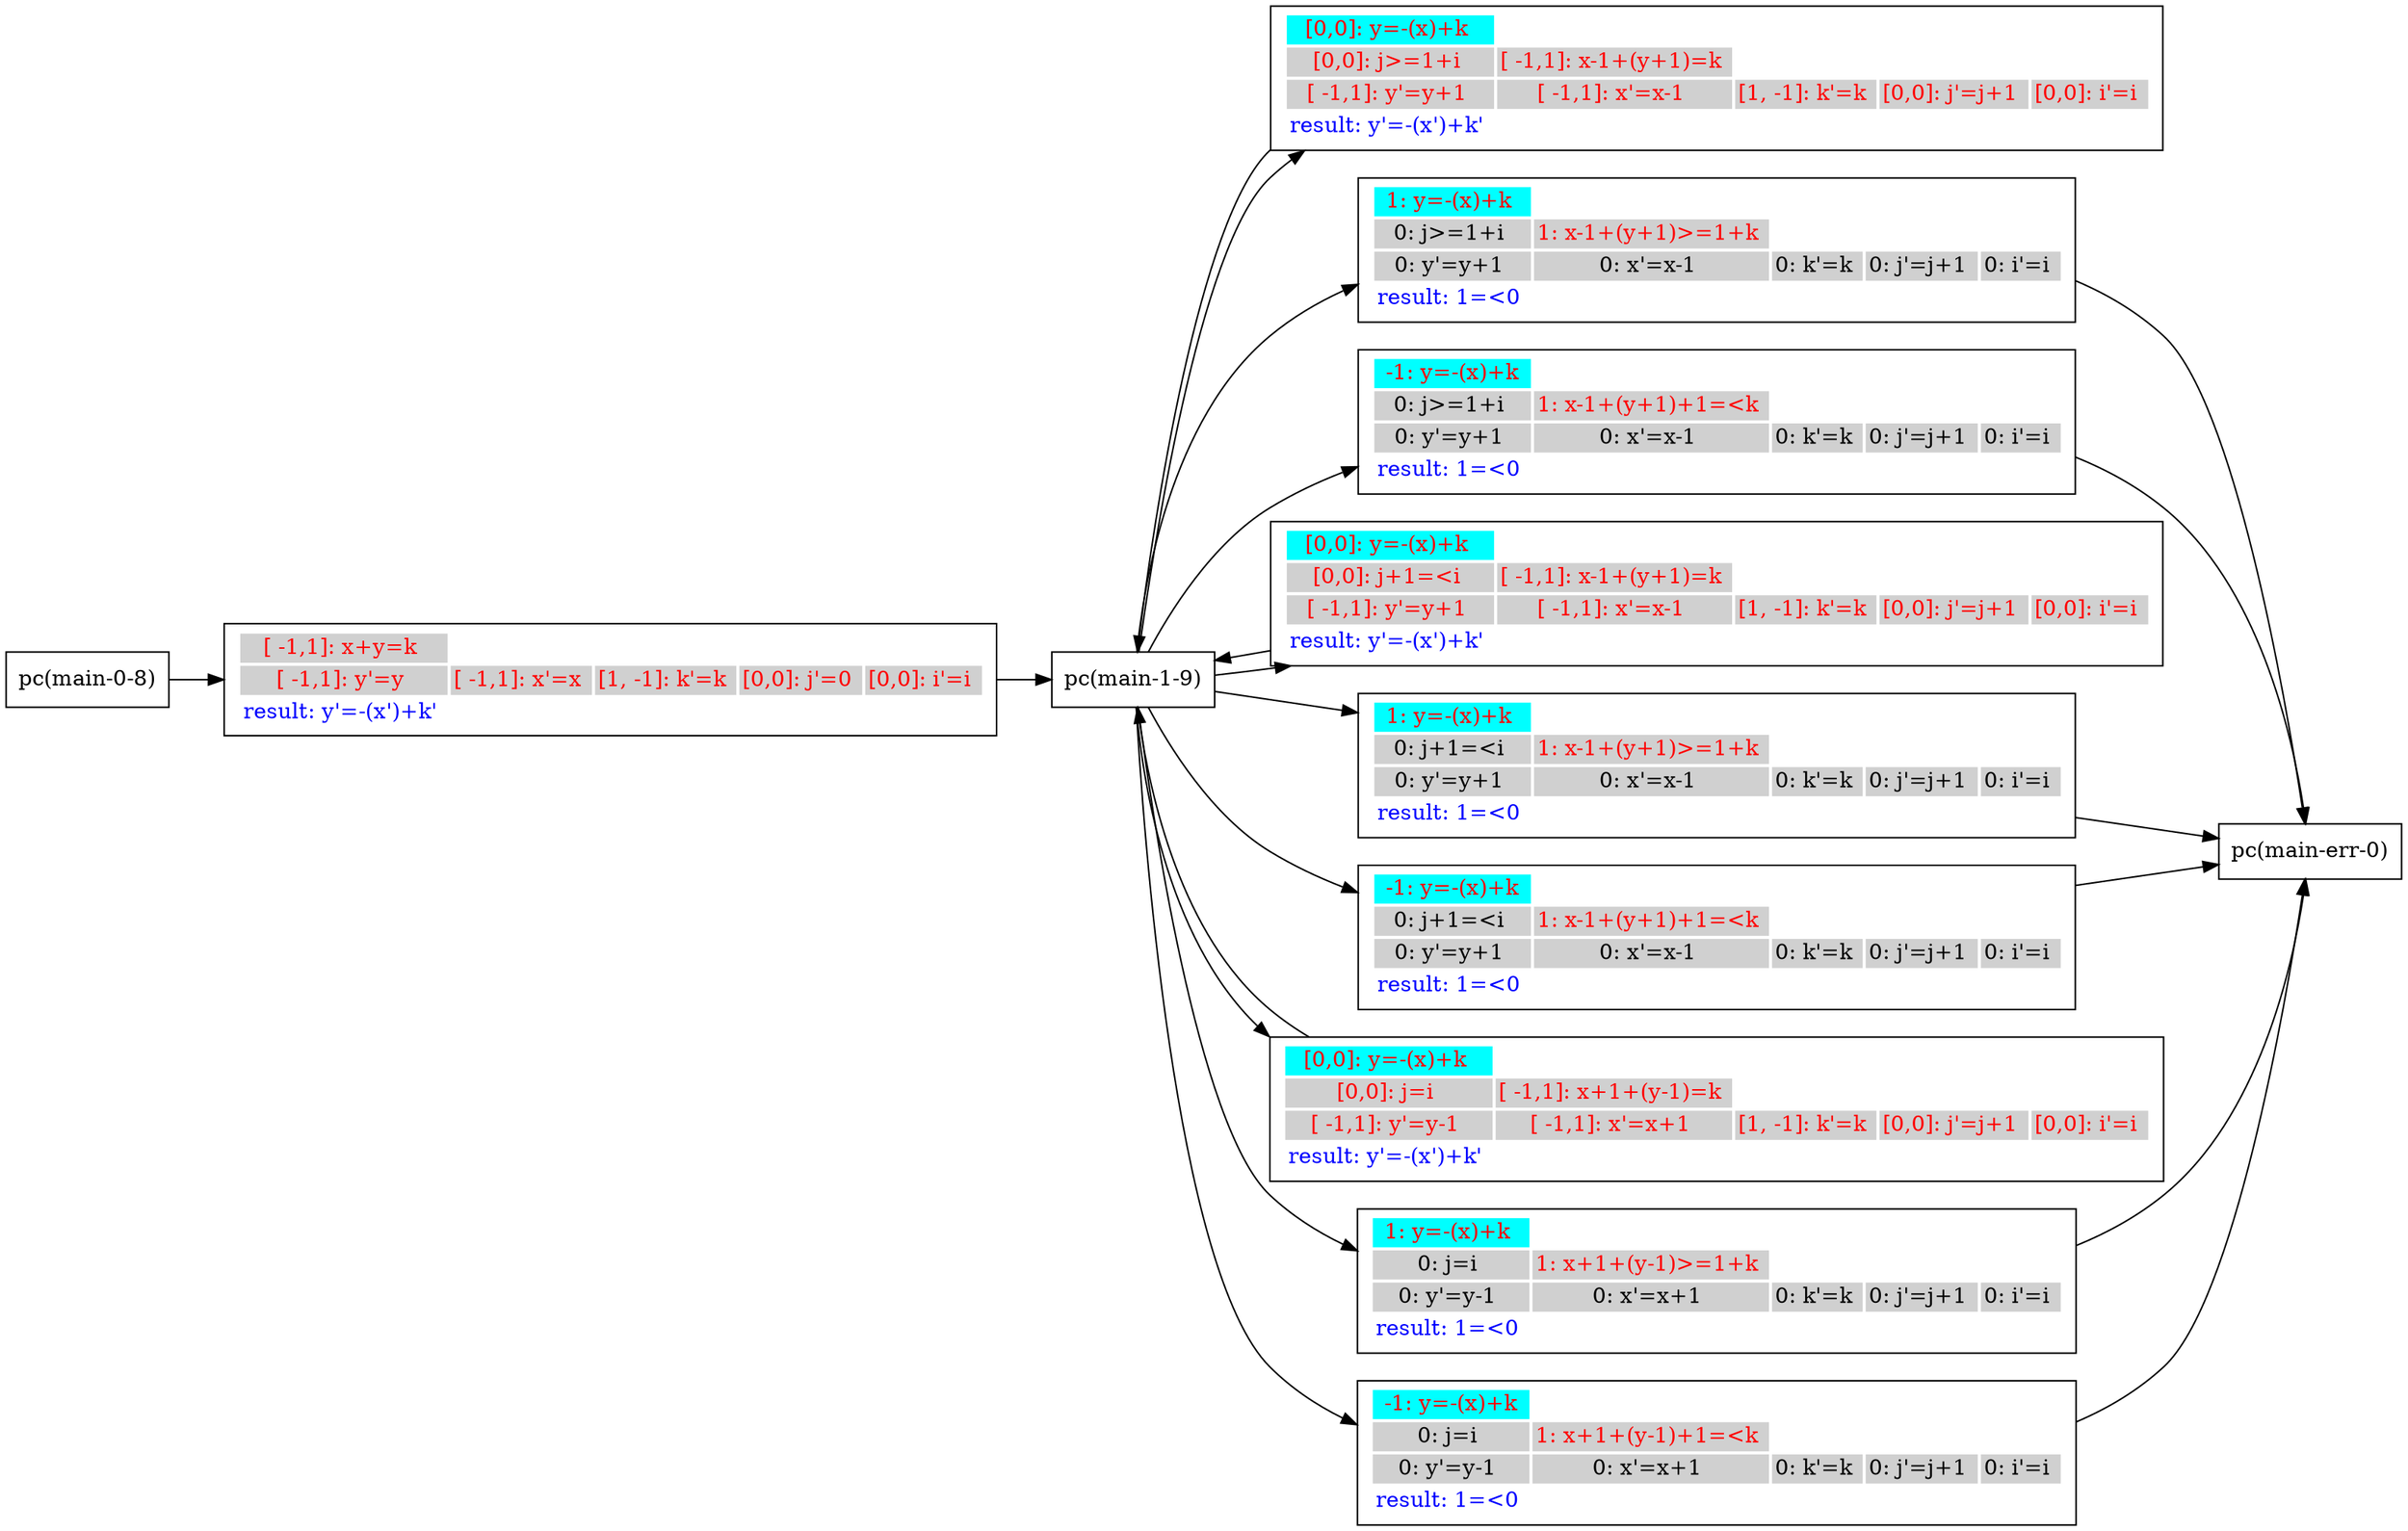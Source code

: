 digraph G {
 rankdir=LR 
 node [shape=box]
N1 [label="pc(main-0-8)"];
N3 [label="pc(main-1-9)"];
N5 [label="pc(main-err-0)"];
N3 -> A1A0 ;
A1A0 -> N3 ;
A1A0 [ label=<<TABLE border="0"><TR><TD bgcolor = "#00FFFF"><FONT COLOR="red">[0,0]: y=-(x)+k </FONT></TD></TR><TR><TD bgcolor = "#D0D0D0"><FONT COLOR="red">[0,0]: j&#062;=1+i </FONT></TD><TD bgcolor = "#D0D0D0"><FONT COLOR="red">[ -1,1]: x-1+(y+1)=k </FONT></TD></TR><TR><TD bgcolor = "#D0D0D0"><FONT COLOR="red">[ -1,1]: y'=y+1 </FONT></TD><TD bgcolor = "#D0D0D0"><FONT COLOR="red">[ -1,1]: x'=x-1 </FONT></TD><TD bgcolor = "#D0D0D0"><FONT COLOR="red">[1, -1]: k'=k </FONT></TD><TD bgcolor = "#D0D0D0"><FONT COLOR="red">[0,0]: j'=j+1 </FONT></TD><TD bgcolor = "#D0D0D0"><FONT COLOR="red">[0,0]: i'=i </FONT></TD></TR><TR><TD bgcolor = "white"><FONT COLOR="blue">result: y'=-(x')+k' </FONT></TD></TR></TABLE>>];
N3 -> A2A0 ;
A2A0 -> N5 ;
A2A0 [ label=<<TABLE border="0"><TR><TD bgcolor = "#00FFFF"><FONT COLOR="red">1: y=-(x)+k </FONT></TD></TR><TR><TD bgcolor = "#D0D0D0"><FONT COLOR="black">0: j&#062;=1+i </FONT></TD><TD bgcolor = "#D0D0D0"><FONT COLOR="red">1: x-1+(y+1)&#062;=1+k </FONT></TD></TR><TR><TD bgcolor = "#D0D0D0"><FONT COLOR="black">0: y'=y+1 </FONT></TD><TD bgcolor = "#D0D0D0"><FONT COLOR="black">0: x'=x-1 </FONT></TD><TD bgcolor = "#D0D0D0"><FONT COLOR="black">0: k'=k </FONT></TD><TD bgcolor = "#D0D0D0"><FONT COLOR="black">0: j'=j+1 </FONT></TD><TD bgcolor = "#D0D0D0"><FONT COLOR="black">0: i'=i </FONT></TD></TR><TR><TD bgcolor = "white"><FONT COLOR="blue">result: 1=&#060;0 </FONT></TD></TR></TABLE>>];
N3 -> A3A0 ;
A3A0 -> N5 ;
A3A0 [ label=<<TABLE border="0"><TR><TD bgcolor = "#00FFFF"><FONT COLOR="red"> -1: y=-(x)+k </FONT></TD></TR><TR><TD bgcolor = "#D0D0D0"><FONT COLOR="black">0: j&#062;=1+i </FONT></TD><TD bgcolor = "#D0D0D0"><FONT COLOR="red">1: x-1+(y+1)+1=&#060;k </FONT></TD></TR><TR><TD bgcolor = "#D0D0D0"><FONT COLOR="black">0: y'=y+1 </FONT></TD><TD bgcolor = "#D0D0D0"><FONT COLOR="black">0: x'=x-1 </FONT></TD><TD bgcolor = "#D0D0D0"><FONT COLOR="black">0: k'=k </FONT></TD><TD bgcolor = "#D0D0D0"><FONT COLOR="black">0: j'=j+1 </FONT></TD><TD bgcolor = "#D0D0D0"><FONT COLOR="black">0: i'=i </FONT></TD></TR><TR><TD bgcolor = "white"><FONT COLOR="blue">result: 1=&#060;0 </FONT></TD></TR></TABLE>>];
N3 -> A4A0 ;
A4A0 -> N3 ;
A4A0 [ label=<<TABLE border="0"><TR><TD bgcolor = "#00FFFF"><FONT COLOR="red">[0,0]: y=-(x)+k </FONT></TD></TR><TR><TD bgcolor = "#D0D0D0"><FONT COLOR="red">[0,0]: j+1=&#060;i </FONT></TD><TD bgcolor = "#D0D0D0"><FONT COLOR="red">[ -1,1]: x-1+(y+1)=k </FONT></TD></TR><TR><TD bgcolor = "#D0D0D0"><FONT COLOR="red">[ -1,1]: y'=y+1 </FONT></TD><TD bgcolor = "#D0D0D0"><FONT COLOR="red">[ -1,1]: x'=x-1 </FONT></TD><TD bgcolor = "#D0D0D0"><FONT COLOR="red">[1, -1]: k'=k </FONT></TD><TD bgcolor = "#D0D0D0"><FONT COLOR="red">[0,0]: j'=j+1 </FONT></TD><TD bgcolor = "#D0D0D0"><FONT COLOR="red">[0,0]: i'=i </FONT></TD></TR><TR><TD bgcolor = "white"><FONT COLOR="blue">result: y'=-(x')+k' </FONT></TD></TR></TABLE>>];
N3 -> A5A0 ;
A5A0 -> N5 ;
A5A0 [ label=<<TABLE border="0"><TR><TD bgcolor = "#00FFFF"><FONT COLOR="red">1: y=-(x)+k </FONT></TD></TR><TR><TD bgcolor = "#D0D0D0"><FONT COLOR="black">0: j+1=&#060;i </FONT></TD><TD bgcolor = "#D0D0D0"><FONT COLOR="red">1: x-1+(y+1)&#062;=1+k </FONT></TD></TR><TR><TD bgcolor = "#D0D0D0"><FONT COLOR="black">0: y'=y+1 </FONT></TD><TD bgcolor = "#D0D0D0"><FONT COLOR="black">0: x'=x-1 </FONT></TD><TD bgcolor = "#D0D0D0"><FONT COLOR="black">0: k'=k </FONT></TD><TD bgcolor = "#D0D0D0"><FONT COLOR="black">0: j'=j+1 </FONT></TD><TD bgcolor = "#D0D0D0"><FONT COLOR="black">0: i'=i </FONT></TD></TR><TR><TD bgcolor = "white"><FONT COLOR="blue">result: 1=&#060;0 </FONT></TD></TR></TABLE>>];
N3 -> A6A0 ;
A6A0 -> N5 ;
A6A0 [ label=<<TABLE border="0"><TR><TD bgcolor = "#00FFFF"><FONT COLOR="red"> -1: y=-(x)+k </FONT></TD></TR><TR><TD bgcolor = "#D0D0D0"><FONT COLOR="black">0: j+1=&#060;i </FONT></TD><TD bgcolor = "#D0D0D0"><FONT COLOR="red">1: x-1+(y+1)+1=&#060;k </FONT></TD></TR><TR><TD bgcolor = "#D0D0D0"><FONT COLOR="black">0: y'=y+1 </FONT></TD><TD bgcolor = "#D0D0D0"><FONT COLOR="black">0: x'=x-1 </FONT></TD><TD bgcolor = "#D0D0D0"><FONT COLOR="black">0: k'=k </FONT></TD><TD bgcolor = "#D0D0D0"><FONT COLOR="black">0: j'=j+1 </FONT></TD><TD bgcolor = "#D0D0D0"><FONT COLOR="black">0: i'=i </FONT></TD></TR><TR><TD bgcolor = "white"><FONT COLOR="blue">result: 1=&#060;0 </FONT></TD></TR></TABLE>>];
N3 -> A7A0 ;
A7A0 -> N3 ;
A7A0 [ label=<<TABLE border="0"><TR><TD bgcolor = "#00FFFF"><FONT COLOR="red">[0,0]: y=-(x)+k </FONT></TD></TR><TR><TD bgcolor = "#D0D0D0"><FONT COLOR="red">[0,0]: j=i </FONT></TD><TD bgcolor = "#D0D0D0"><FONT COLOR="red">[ -1,1]: x+1+(y-1)=k </FONT></TD></TR><TR><TD bgcolor = "#D0D0D0"><FONT COLOR="red">[ -1,1]: y'=y-1 </FONT></TD><TD bgcolor = "#D0D0D0"><FONT COLOR="red">[ -1,1]: x'=x+1 </FONT></TD><TD bgcolor = "#D0D0D0"><FONT COLOR="red">[1, -1]: k'=k </FONT></TD><TD bgcolor = "#D0D0D0"><FONT COLOR="red">[0,0]: j'=j+1 </FONT></TD><TD bgcolor = "#D0D0D0"><FONT COLOR="red">[0,0]: i'=i </FONT></TD></TR><TR><TD bgcolor = "white"><FONT COLOR="blue">result: y'=-(x')+k' </FONT></TD></TR></TABLE>>];
N3 -> A8A0 ;
A8A0 -> N5 ;
A8A0 [ label=<<TABLE border="0"><TR><TD bgcolor = "#00FFFF"><FONT COLOR="red">1: y=-(x)+k </FONT></TD></TR><TR><TD bgcolor = "#D0D0D0"><FONT COLOR="black">0: j=i </FONT></TD><TD bgcolor = "#D0D0D0"><FONT COLOR="red">1: x+1+(y-1)&#062;=1+k </FONT></TD></TR><TR><TD bgcolor = "#D0D0D0"><FONT COLOR="black">0: y'=y-1 </FONT></TD><TD bgcolor = "#D0D0D0"><FONT COLOR="black">0: x'=x+1 </FONT></TD><TD bgcolor = "#D0D0D0"><FONT COLOR="black">0: k'=k </FONT></TD><TD bgcolor = "#D0D0D0"><FONT COLOR="black">0: j'=j+1 </FONT></TD><TD bgcolor = "#D0D0D0"><FONT COLOR="black">0: i'=i </FONT></TD></TR><TR><TD bgcolor = "white"><FONT COLOR="blue">result: 1=&#060;0 </FONT></TD></TR></TABLE>>];
N3 -> A9A0 ;
A9A0 -> N5 ;
A9A0 [ label=<<TABLE border="0"><TR><TD bgcolor = "#00FFFF"><FONT COLOR="red"> -1: y=-(x)+k </FONT></TD></TR><TR><TD bgcolor = "#D0D0D0"><FONT COLOR="black">0: j=i </FONT></TD><TD bgcolor = "#D0D0D0"><FONT COLOR="red">1: x+1+(y-1)+1=&#060;k </FONT></TD></TR><TR><TD bgcolor = "#D0D0D0"><FONT COLOR="black">0: y'=y-1 </FONT></TD><TD bgcolor = "#D0D0D0"><FONT COLOR="black">0: x'=x+1 </FONT></TD><TD bgcolor = "#D0D0D0"><FONT COLOR="black">0: k'=k </FONT></TD><TD bgcolor = "#D0D0D0"><FONT COLOR="black">0: j'=j+1 </FONT></TD><TD bgcolor = "#D0D0D0"><FONT COLOR="black">0: i'=i </FONT></TD></TR><TR><TD bgcolor = "white"><FONT COLOR="blue">result: 1=&#060;0 </FONT></TD></TR></TABLE>>];
N1 -> A10A0 ;
A10A0 -> N3 ;
A10A0 [ label=<<TABLE border="0"><TR><TD bgcolor = "#D0D0D0"><FONT COLOR="red">[ -1,1]: x+y=k </FONT></TD></TR><TR><TD bgcolor = "#D0D0D0"><FONT COLOR="red">[ -1,1]: y'=y </FONT></TD><TD bgcolor = "#D0D0D0"><FONT COLOR="red">[ -1,1]: x'=x </FONT></TD><TD bgcolor = "#D0D0D0"><FONT COLOR="red">[1, -1]: k'=k </FONT></TD><TD bgcolor = "#D0D0D0"><FONT COLOR="red">[0,0]: j'=0 </FONT></TD><TD bgcolor = "#D0D0D0"><FONT COLOR="red">[0,0]: i'=i </FONT></TD></TR><TR><TD bgcolor = "white"><FONT COLOR="blue">result: y'=-(x')+k' </FONT></TD></TR></TABLE>>];
}
